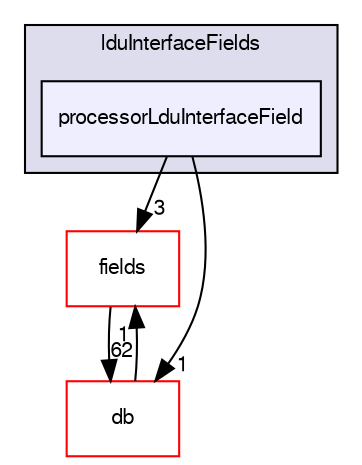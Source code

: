 digraph "src/OpenFOAM/matrices/lduMatrix/lduAddressing/lduInterfaceFields/processorLduInterfaceField" {
  bgcolor=transparent;
  compound=true
  node [ fontsize="10", fontname="FreeSans"];
  edge [ labelfontsize="10", labelfontname="FreeSans"];
  subgraph clusterdir_dcd52ee40db40a986002fe7976fc48d2 {
    graph [ bgcolor="#ddddee", pencolor="black", label="lduInterfaceFields" fontname="FreeSans", fontsize="10", URL="dir_dcd52ee40db40a986002fe7976fc48d2.html"]
  dir_cace2b3da6e2c2cbbb6395e984da1e1e [shape=box, label="processorLduInterfaceField", style="filled", fillcolor="#eeeeff", pencolor="black", URL="dir_cace2b3da6e2c2cbbb6395e984da1e1e.html"];
  }
  dir_962442b8f989d5529fab5e0f0e4ffb74 [shape=box label="fields" color="red" URL="dir_962442b8f989d5529fab5e0f0e4ffb74.html"];
  dir_63c634f7a7cfd679ac26c67fb30fc32f [shape=box label="db" color="red" URL="dir_63c634f7a7cfd679ac26c67fb30fc32f.html"];
  dir_962442b8f989d5529fab5e0f0e4ffb74->dir_63c634f7a7cfd679ac26c67fb30fc32f [headlabel="62", labeldistance=1.5 headhref="dir_001856_001787.html"];
  dir_63c634f7a7cfd679ac26c67fb30fc32f->dir_962442b8f989d5529fab5e0f0e4ffb74 [headlabel="1", labeldistance=1.5 headhref="dir_001787_001856.html"];
  dir_cace2b3da6e2c2cbbb6395e984da1e1e->dir_962442b8f989d5529fab5e0f0e4ffb74 [headlabel="3", labeldistance=1.5 headhref="dir_001980_001856.html"];
  dir_cace2b3da6e2c2cbbb6395e984da1e1e->dir_63c634f7a7cfd679ac26c67fb30fc32f [headlabel="1", labeldistance=1.5 headhref="dir_001980_001787.html"];
}
